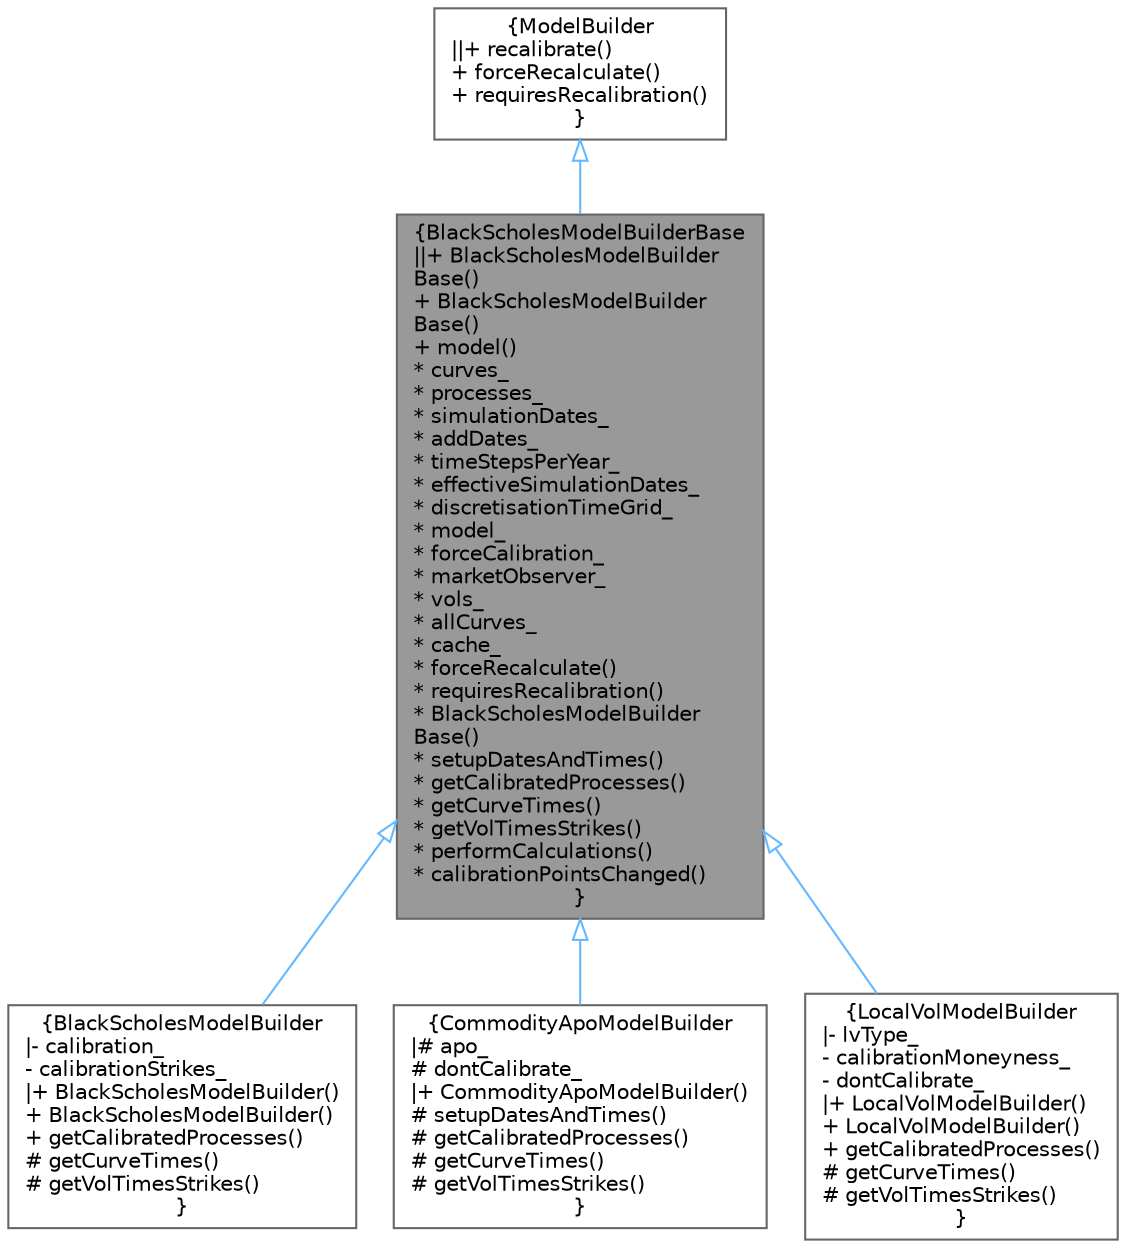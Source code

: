 digraph "BlackScholesModelBuilderBase"
{
 // INTERACTIVE_SVG=YES
 // LATEX_PDF_SIZE
  bgcolor="transparent";
  edge [fontname=Helvetica,fontsize=10,labelfontname=Helvetica,labelfontsize=10];
  node [fontname=Helvetica,fontsize=10,shape=box,height=0.2,width=0.4];
  Node1 [label="{BlackScholesModelBuilderBase\n||+ BlackScholesModelBuilder\lBase()\l+ BlackScholesModelBuilder\lBase()\l+ model()\l* curves_\l* processes_\l* simulationDates_\l* addDates_\l* timeStepsPerYear_\l* effectiveSimulationDates_\l* discretisationTimeGrid_\l* model_\l* forceCalibration_\l* marketObserver_\l* vols_\l* allCurves_\l* cache_\l* forceRecalculate()\l* requiresRecalibration()\l* BlackScholesModelBuilder\lBase()\l* setupDatesAndTimes()\l* getCalibratedProcesses()\l* getCurveTimes()\l* getVolTimesStrikes()\l* performCalculations()\l* calibrationPointsChanged()\l}",height=0.2,width=0.4,color="gray40", fillcolor="grey60", style="filled", fontcolor="black",tooltip=" "];
  Node2 -> Node1 [dir="back",color="steelblue1",style="solid",arrowtail="onormal"];
  Node2 [label="{ModelBuilder\n||+ recalibrate()\l+ forceRecalculate()\l+ requiresRecalibration()\l}",height=0.2,width=0.4,color="gray40", fillcolor="white", style="filled",URL="C:/dev/ORE/documentation/QuantExt/doc/quantext.tag$class_quant_ext_1_1_model_builder.html",tooltip=" "];
  Node1 -> Node3 [dir="back",color="steelblue1",style="solid",arrowtail="onormal"];
  Node3 [label="{BlackScholesModelBuilder\n|- calibration_\l- calibrationStrikes_\l|+ BlackScholesModelBuilder()\l+ BlackScholesModelBuilder()\l+ getCalibratedProcesses()\l# getCurveTimes()\l# getVolTimesStrikes()\l}",height=0.2,width=0.4,color="gray40", fillcolor="white", style="filled",URL="$classore_1_1data_1_1_black_scholes_model_builder.html",tooltip=" "];
  Node1 -> Node4 [dir="back",color="steelblue1",style="solid",arrowtail="onormal"];
  Node4 [label="{CommodityApoModelBuilder\n|# apo_\l# dontCalibrate_\l|+ CommodityApoModelBuilder()\l# setupDatesAndTimes()\l# getCalibratedProcesses()\l# getCurveTimes()\l# getVolTimesStrikes()\l}",height=0.2,width=0.4,color="gray40", fillcolor="white", style="filled",URL="$classore_1_1data_1_1_commodity_apo_model_builder.html",tooltip=" "];
  Node1 -> Node5 [dir="back",color="steelblue1",style="solid",arrowtail="onormal"];
  Node5 [label="{LocalVolModelBuilder\n|- lvType_\l- calibrationMoneyness_\l- dontCalibrate_\l|+ LocalVolModelBuilder()\l+ LocalVolModelBuilder()\l+ getCalibratedProcesses()\l# getCurveTimes()\l# getVolTimesStrikes()\l}",height=0.2,width=0.4,color="gray40", fillcolor="white", style="filled",URL="$classore_1_1data_1_1_local_vol_model_builder.html",tooltip=" "];
}
